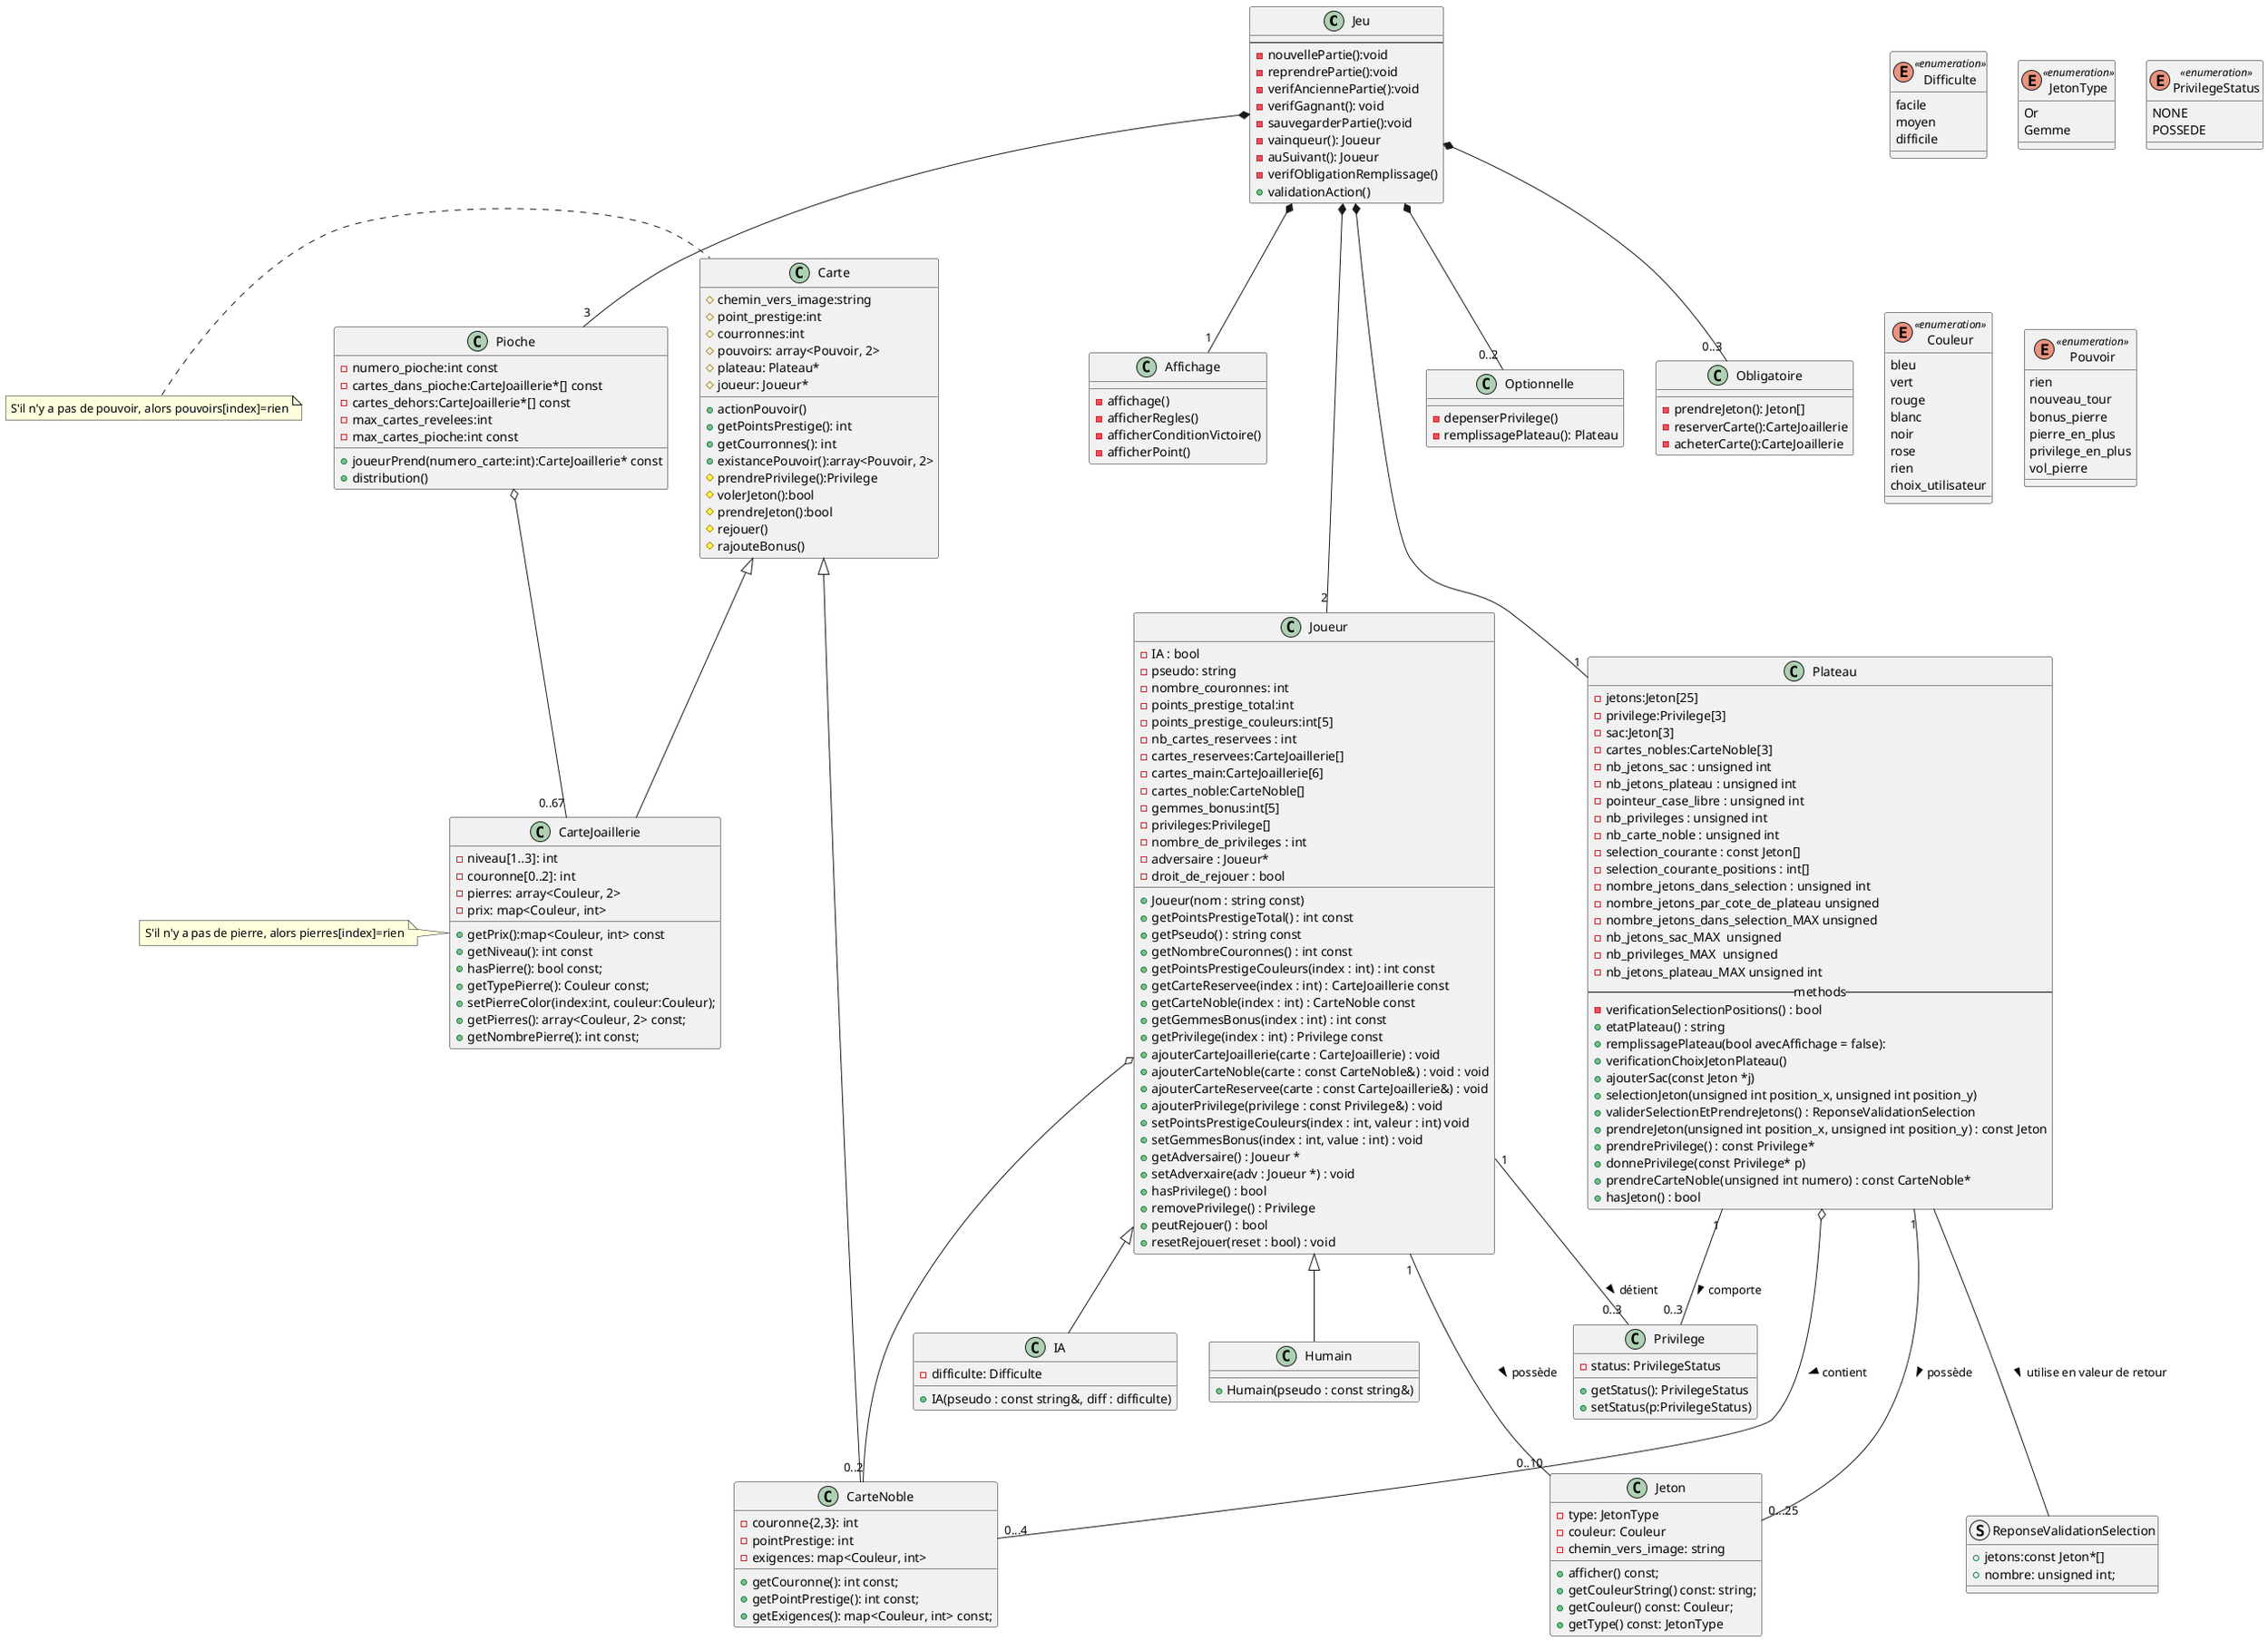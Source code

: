 @startuml

class Jeu {
--
- nouvellePartie():void
- reprendrePartie():void
- verifAnciennePartie():void
- verifGagnant(): void
- sauvegarderPartie():void
- vainqueur(): Joueur
- auSuivant(): Joueur
- verifObligationRemplissage()
+ validationAction()
}

class Affichage{
- affichage()
- afficherRegles()
- afficherConditionVictoire()
- afficherPoint()
}


class Plateau {
- jetons:Jeton[25]
- privilege:Privilege[3]
- sac:Jeton[3]
- cartes_nobles:CarteNoble[3]
- nb_jetons_sac : unsigned int
- nb_jetons_plateau : unsigned int
- pointeur_case_libre : unsigned int
- nb_privileges : unsigned int
- nb_carte_noble : unsigned int
- selection_courante : const Jeton[]
- selection_courante_positions : int[]
- nombre_jetons_dans_selection : unsigned int
- nombre_jetons_par_cote_de_plateau unsigned
- nombre_jetons_dans_selection_MAX unsigned
- nb_jetons_sac_MAX  unsigned
- nb_privileges_MAX  unsigned
- nb_jetons_plateau_MAX unsigned int
-- methods --
- verificationSelectionPositions() : bool
+ etatPlateau() : string
+ remplissagePlateau(bool avecAffichage = false):
+ verificationChoixJetonPlateau()
+ ajouterSac(const Jeton *j)
+ selectionJeton(unsigned int position_x, unsigned int position_y)
+ validerSelectionEtPrendreJetons() : ReponseValidationSelection
+ prendreJeton(unsigned int position_x, unsigned int position_y) : const Jeton
+ prendrePrivilege() : const Privilege*
+ donnePrivilege(const Privilege* p)
+ prendreCarteNoble(unsigned int numero) : const CarteNoble*
+ hasJeton() : bool
}
struct ReponseValidationSelection {
    + jetons:const Jeton*[]
    + nombre: unsigned int;
}


class Joueur {
- IA : bool
- pseudo: string
- nombre_couronnes: int
- points_prestige_total:int
- points_prestige_couleurs:int[5]
- nb_cartes_reservees : int
- cartes_reservees:CarteJoaillerie[]
- cartes_main:CarteJoaillerie[6]
- cartes_noble:CarteNoble[]
- gemmes_bonus:int[5]
- privileges:Privilege[]
- nombre_de_privileges : int
- adversaire : Joueur*
- droit_de_rejouer : bool

+ Joueur(nom : string const)
+ getPointsPrestigeTotal() : int const
+ getPseudo() : string const
+ getNombreCouronnes() : int const
+ getPointsPrestigeCouleurs(index : int) : int const
+ getCarteReservee(index : int) : CarteJoaillerie const
+ getCarteNoble(index : int) : CarteNoble const
+ getGemmesBonus(index : int) : int const
+ getPrivilege(index : int) : Privilege const
+ ajouterCarteJoaillerie(carte : CarteJoaillerie) : void
+ ajouterCarteNoble(carte : const CarteNoble&) : void : void
+ ajouterCarteReservee(carte : const CarteJoaillerie&) : void
+ ajouterPrivilege(privilege : const Privilege&) : void
+ setPointsPrestigeCouleurs(index : int, valeur : int) void
+ setGemmesBonus(index : int, value : int) : void
+ getAdversaire() : Joueur *
+ setAdverxaire(adv : Joueur *) : void
+ hasPrivilege() : bool
+ removePrivilege() : Privilege
+ peutRejouer() : bool
+ resetRejouer(reset : bool) : void
}

class IA {
- difficulte: Difficulte
+ IA(pseudo : const string&, diff : difficulte)
}

class Humain {
+ Humain(pseudo : const string&)
}

enum Difficulte <<enumeration>> {
 facile
 moyen
 difficile
}

enum JetonType <<enumeration>> {
Or
Gemme
}
class Jeton {
-type: JetonType
-couleur: Couleur
-chemin_vers_image: string
+afficher() const;
+getCouleurString() const: string;
+getCouleur() const: Couleur;
+getType() const: JetonType
}

enum PrivilegeStatus <<enumeration>> {
NONE
POSSEDE
}

class Privilege {
-status: PrivilegeStatus
+getStatus(): PrivilegeStatus
+setStatus(p:PrivilegeStatus)
}


enum Couleur <<enumeration>> {
 bleu
 vert
 rouge
 blanc
 noir
 rose
 rien
 choix_utilisateur
}

class Pioche{
- numero_pioche:int const
- cartes_dans_pioche:CarteJoaillerie*[] const
- cartes_dehors:CarteJoaillerie*[] const
- max_cartes_revelees:int
- max_cartes_pioche:int const
+ joueurPrend(numero_carte:int):CarteJoaillerie* const
+ distribution()
}

class Carte {
# chemin_vers_image:string
# point_prestige:int
# courronnes:int
# pouvoirs: array<Pouvoir, 2>
# plateau: Plateau*
# joueur: Joueur*
+ actionPouvoir()
+ getPointsPrestige(): int
+ getCourronnes(): int
+ existancePouvoir():array<Pouvoir, 2>
# prendrePrivilege():Privilege
# volerJeton():bool
# prendreJeton():bool
# rejouer()
# rajouteBonus()
}
note left: S'il n'y a pas de pouvoir, alors pouvoirs[index]=rien

class CarteNoble {
-couronne{2,3}: int
-pointPrestige: int
-exigences: map<Couleur, int>
+getCouronne(): int const;
+getPointPrestige(): int const;
+getExigences(): map<Couleur, int> const;
}

class CarteJoaillerie {
-niveau[1..3]: int
-couronne[0..2]: int
-pierres: array<Couleur, 2>
-prix: map<Couleur, int>
+getPrix():map<Couleur, int> const
+getNiveau(): int const
+hasPierre(): bool const;
+getTypePierre(): Couleur const;
+setPierreColor(index:int, couleur:Couleur);
+getPierres(): array<Couleur, 2> const;
+getNombrePierre(): int const;
}
note left: S'il n'y a pas de pierre, alors pierres[index]=rien


enum Pouvoir <<enumeration>> {
 rien
 nouveau_tour
 bonus_pierre
 pierre_en_plus
 privilege_en_plus
 vol_pierre
}


class Optionnelle {
- depenserPrivilege()
- remplissagePlateau(): Plateau
}

class Obligatoire {
- prendreJeton(): Jeton[]
- reserverCarte():CarteJoaillerie
- acheterCarte():CarteJoaillerie
}

Joueur <|-- IA
Joueur <|-- Humain

Jeu *--- "1" Plateau
Jeu *-- "2" Joueur
Jeu *-- "3" Pioche
Jeu *--"1" Affichage
Jeu *--"0..2" Optionnelle
Jeu *--"0..3" Obligatoire

Plateau "1" --- "0...25" Jeton: possède >
Plateau "1"--"0..3" Privilege: comporte >
Plateau o---"0...4" CarteNoble: contient >
Plateau --- ReponseValidationSelection : utilise en valeur de retour >
'Plateau "1"-"3" Pioche

Pioche o--"0..67" CarteJoaillerie

Joueur "1" -- "0..3" Privilege: détient >
Joueur "1" --- "0..10" Jeton: possède >
Joueur o--"0..2" CarteNoble

Carte <|-- CarteNoble
Carte <|-- CarteJoaillerie
'(CarteJoaillerie, Pierre) .. AchatCarte






@enduml

